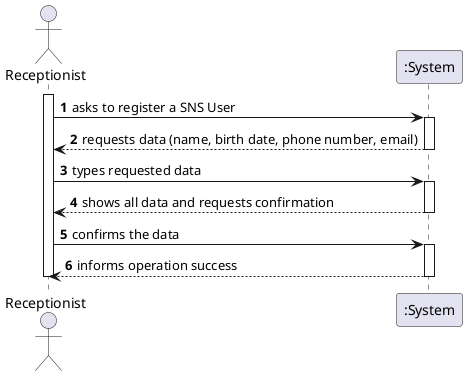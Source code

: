 @startuml System Sequence Diagram
autonumber
actor "Receptionist" as Receptionist

activate Receptionist
Receptionist -> ":System" : asks to register a SNS User
activate ":System"
":System" --> Receptionist : requests data (name, birth date, phone number, email)
deactivate ":System"

Receptionist -> ":System" : types requested data
activate ":System"
":System" --> Receptionist : shows all data and requests confirmation
deactivate ":System"

Receptionist -> ":System" : confirms the data
activate ":System"
":System" --> Receptionist : informs operation success
deactivate ":System"

deactivate Receptionist

@enduml